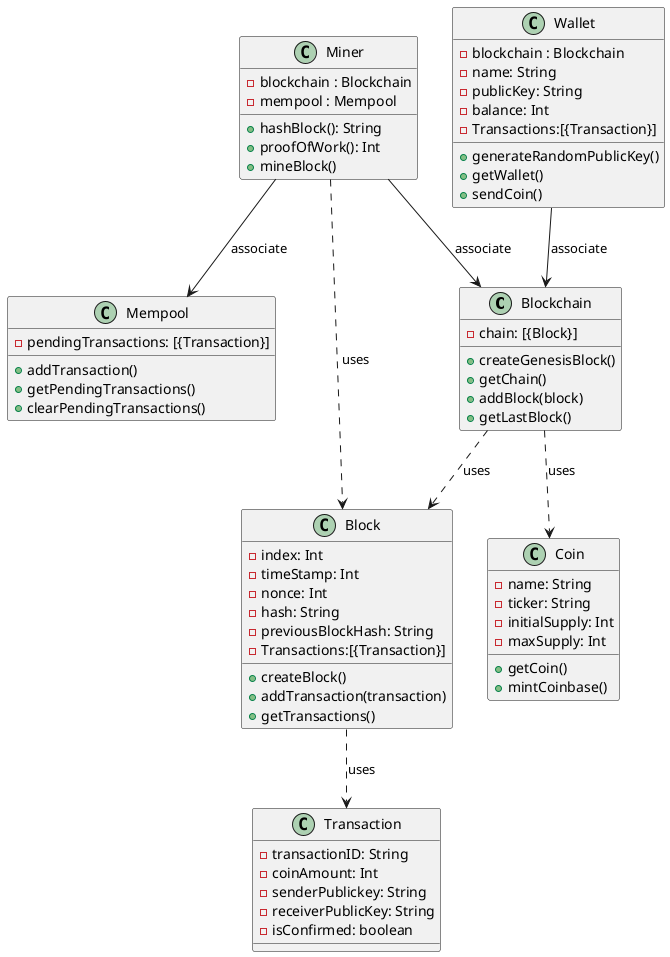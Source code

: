 @startuml prototipov1

class Blockchain{
    - chain: [{Block}]
    + createGenesisBlock()
    + getChain()
    + addBlock(block)
    + getLastBlock()
}

class Miner {
    - blockchain : Blockchain
    - mempool : Mempool
    + hashBlock(): String
    + proofOfWork(): Int
    + mineBlock()
}

class Mempool{
    - pendingTransactions: [{Transaction}]
    + addTransaction()
    + getPendingTransactions()
    + clearPendingTransactions()

}

class Block{
    - index: Int 
    - timeStamp: Int 
    - nonce: Int
    - hash: String 
    - previousBlockHash: String
    - Transactions:[{Transaction}]
    + createBlock()
    + addTransaction(transaction)
    + getTransactions()
}

class Transaction{
    - transactionID: String 
    - coinAmount: Int 
    - senderPublickey: String
    - receiverPublicKey: String
    - isConfirmed: boolean
}

class Wallet{
    - blockchain : Blockchain
    - name: String
    - publicKey: String
    - balance: Int
    - Transactions:[{Transaction}]
    + generateRandomPublicKey()
    + getWallet()
    + sendCoin()
}

class Coin{
    - name: String
    - ticker: String 
    - initialSupply: Int
    - maxSupply: Int
    + getCoin()
    + mintCoinbase()
}

Miner ..> Block : uses
Miner --> Blockchain : associate
Miner --> Mempool : associate
Wallet --> Blockchain : associate
Blockchain ..> Block : uses
Blockchain ..> Coin : uses
Block ..> Transaction : uses

@enduml